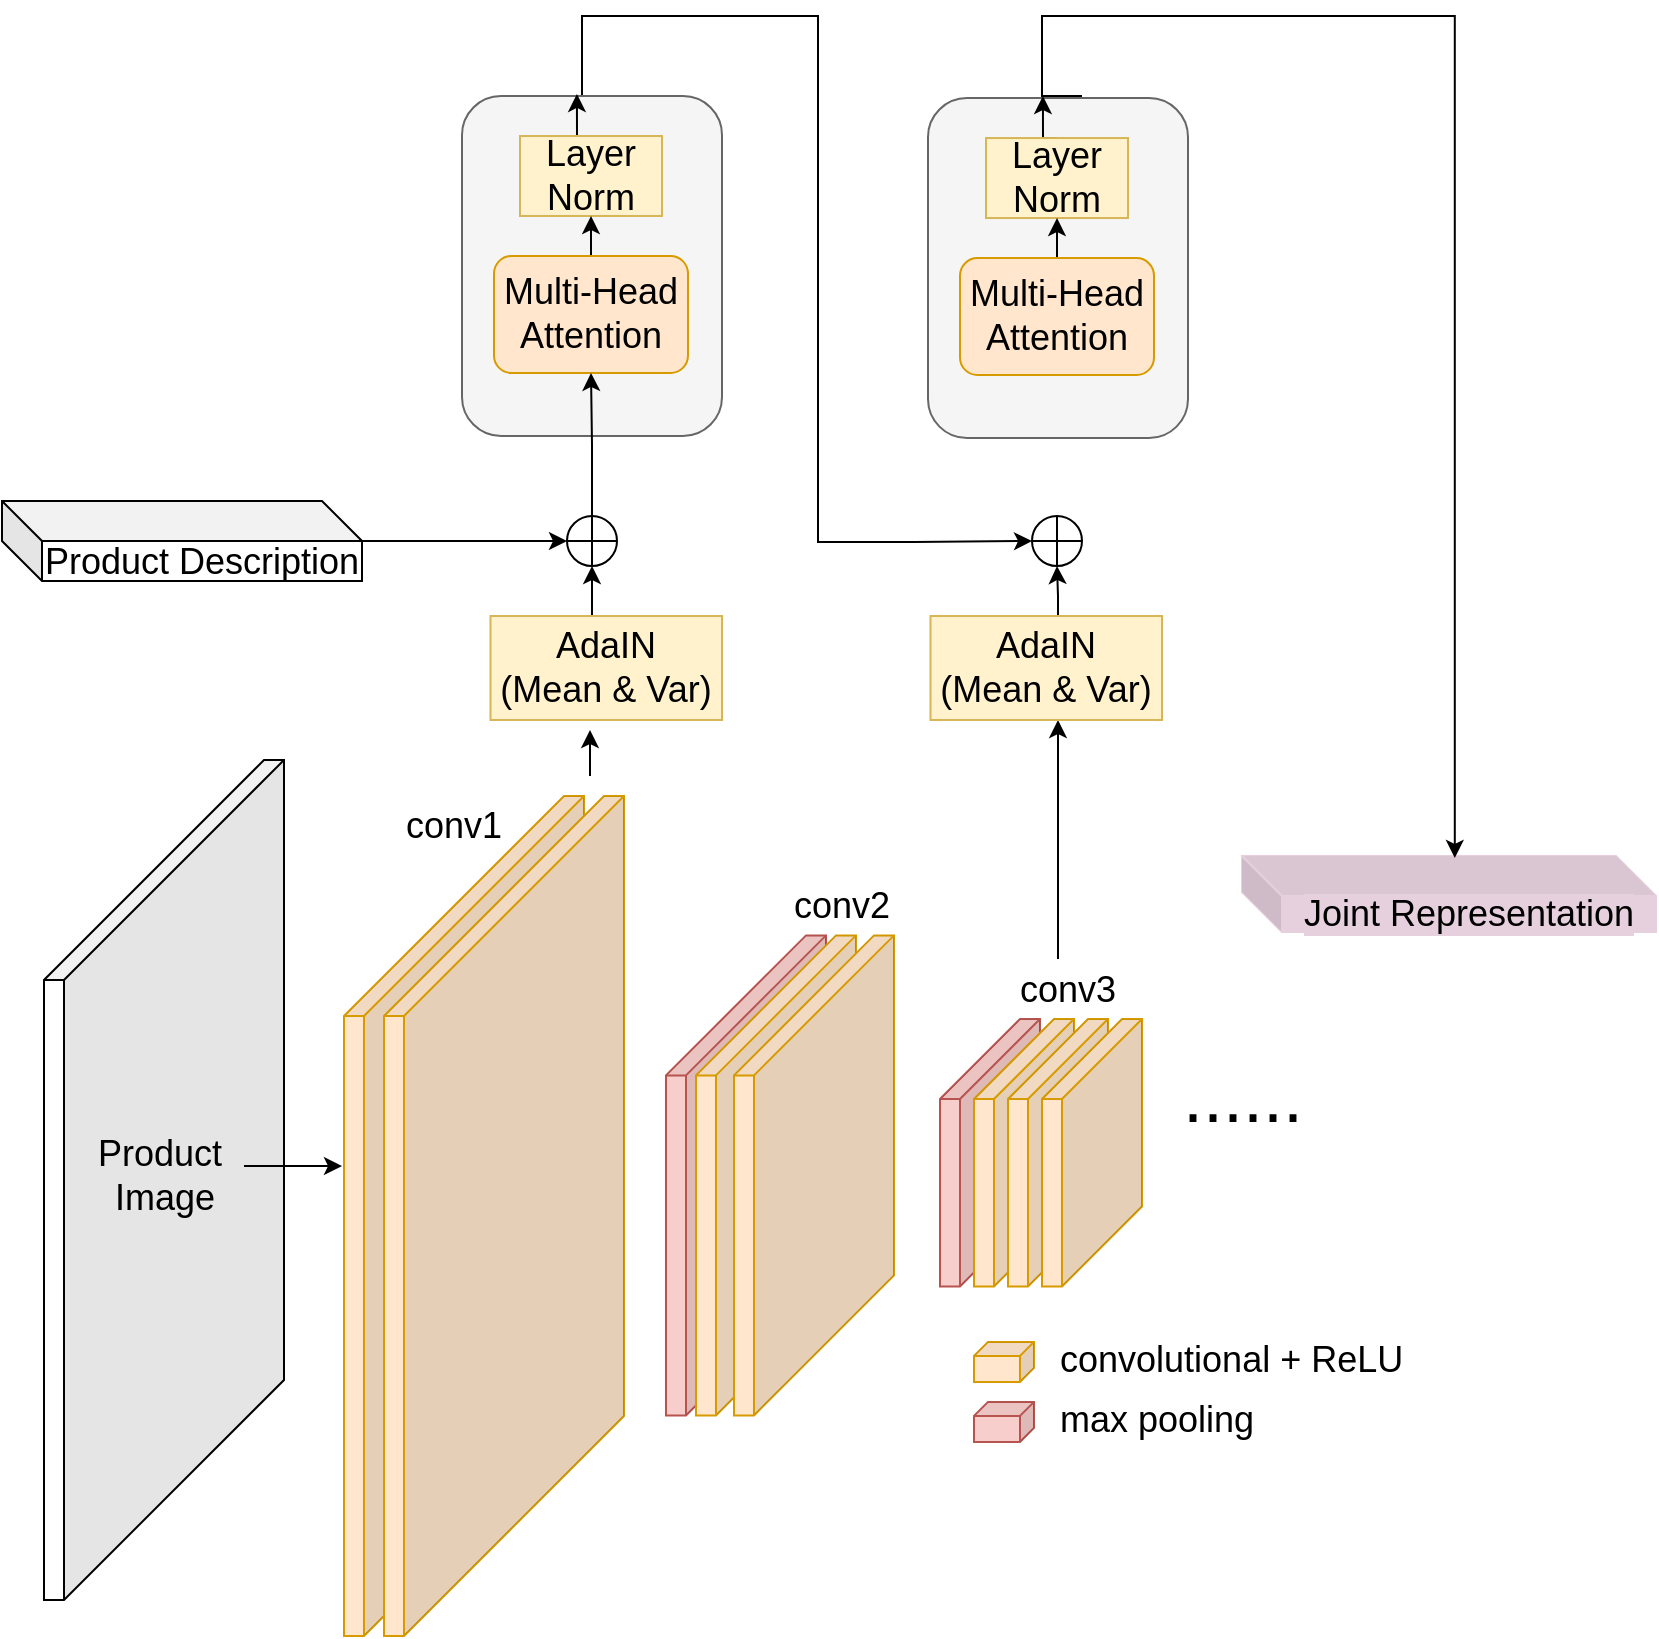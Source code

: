 <mxfile version="15.8.8" type="google" pages="3"><diagram id="QJjx0-fPxzvcmYibJWj1" name="intermediate-fusion"><mxGraphModel dx="852" dy="1084" grid="1" gridSize="10" guides="1" tooltips="1" connect="1" arrows="1" fold="1" page="1" pageScale="1" pageWidth="827" pageHeight="583" math="0" shadow="0"><root><mxCell id="0"/><mxCell id="1" parent="0"/><mxCell id="z71K1ggeRZUM6svrUyk9-30" style="edgeStyle=orthogonalEdgeStyle;rounded=0;orthogonalLoop=1;jettySize=auto;html=1;entryX=0;entryY=0.5;entryDx=0;entryDy=0;fontSize=50;fontStyle=0" edge="1" parent="1" source="rmZJtON85q9gBBAyCO6h-1" target="3HSIathiEq8N4IwhYyPQ-30"><mxGeometry relative="1" as="geometry"><mxPoint x="556" y="72.5" as="targetPoint"/><Array as="points"><mxPoint x="390" y="-240"/><mxPoint x="508" y="-240"/><mxPoint x="508" y="23"/><mxPoint x="556" y="23"/></Array></mxGeometry></mxCell><mxCell id="rmZJtON85q9gBBAyCO6h-1" value="" style="rounded=1;whiteSpace=wrap;html=1;fillColor=#f5f5f5;strokeColor=#666666;fontColor=#333333;fontStyle=0" vertex="1" parent="1"><mxGeometry x="330" y="-200" width="130" height="170" as="geometry"/></mxCell><mxCell id="rmZJtON85q9gBBAyCO6h-3" style="edgeStyle=orthogonalEdgeStyle;rounded=0;orthogonalLoop=1;jettySize=auto;html=1;exitX=0.5;exitY=0;exitDx=0;exitDy=0;entryX=0.5;entryY=1;entryDx=0;entryDy=0;startArrow=none;startFill=0;endArrow=classic;endFill=1;fontStyle=0" edge="1" parent="1" target="rmZJtON85q9gBBAyCO6h-2"><mxGeometry relative="1" as="geometry"><mxPoint x="395.5" y="-250.5" as="sourcePoint"/></mxGeometry></mxCell><mxCell id="fasQ1upP9G1xl2ZiRTO7-5" style="edgeStyle=orthogonalEdgeStyle;rounded=0;orthogonalLoop=1;jettySize=auto;html=1;exitX=0.5;exitY=0;exitDx=0;exitDy=0;entryX=0.442;entryY=-0.006;entryDx=0;entryDy=0;entryPerimeter=0;fontSize=17;" edge="1" parent="1" source="rmZJtON85q9gBBAyCO6h-7" target="rmZJtON85q9gBBAyCO6h-1"><mxGeometry relative="1" as="geometry"/></mxCell><mxCell id="rmZJtON85q9gBBAyCO6h-7" value="&lt;font style=&quot;font-size: 18px&quot;&gt;Layer Norm&lt;/font&gt;" style="rounded=0;whiteSpace=wrap;html=1;fillColor=#fff2cc;strokeColor=#d6b656;flipV=1;fontStyle=0" vertex="1" parent="1"><mxGeometry x="359" y="-180" width="71" height="40" as="geometry"/></mxCell><mxCell id="rmZJtON85q9gBBAyCO6h-8" style="edgeStyle=orthogonalEdgeStyle;rounded=0;orthogonalLoop=1;jettySize=auto;html=1;exitX=0.5;exitY=0;exitDx=0;exitDy=0;entryX=0.5;entryY=1;entryDx=0;entryDy=0;startArrow=none;startFill=0;endArrow=classic;endFill=1;fontStyle=0" edge="1" parent="1" source="rmZJtON85q9gBBAyCO6h-9" target="rmZJtON85q9gBBAyCO6h-7"><mxGeometry relative="1" as="geometry"/></mxCell><mxCell id="rmZJtON85q9gBBAyCO6h-9" value="&lt;font style=&quot;font-size: 18px&quot;&gt;Multi-Head&lt;br&gt;Attention&lt;/font&gt;" style="rounded=1;whiteSpace=wrap;html=1;fillColor=#ffe6cc;strokeColor=#d79b00;flipV=1;fontStyle=0" vertex="1" parent="1"><mxGeometry x="346" y="-120" width="97" height="58.5" as="geometry"/></mxCell><mxCell id="4f-DMQIj-ya-iA7LCkDa-1" value="" style="shape=cube;whiteSpace=wrap;html=1;boundedLbl=1;backgroundOutline=1;darkOpacity=0.05;darkOpacity2=0.1;size=110;direction=east;flipH=1;fillColor=#ffe6cc;strokeColor=#d79b00;fontStyle=0" parent="1" vertex="1"><mxGeometry x="271" y="150" width="120" height="420" as="geometry"/></mxCell><mxCell id="4f-DMQIj-ya-iA7LCkDa-2" value="" style="shape=cube;whiteSpace=wrap;html=1;boundedLbl=1;backgroundOutline=1;darkOpacity=0.05;darkOpacity2=0.1;size=110;direction=east;flipH=1;fillColor=#ffe6cc;strokeColor=#d79b00;fontStyle=0" parent="1" vertex="1"><mxGeometry x="291" y="150" width="120" height="420" as="geometry"/></mxCell><mxCell id="4f-DMQIj-ya-iA7LCkDa-3" value="" style="shape=cube;whiteSpace=wrap;html=1;boundedLbl=1;backgroundOutline=1;darkOpacity=0.05;darkOpacity2=0.1;size=70;direction=east;flipH=1;fillColor=#f8cecc;strokeColor=#b85450;fontStyle=0" parent="1" vertex="1"><mxGeometry x="432" y="219.69" width="80" height="240" as="geometry"/></mxCell><mxCell id="4f-DMQIj-ya-iA7LCkDa-4" value="" style="shape=cube;whiteSpace=wrap;html=1;boundedLbl=1;backgroundOutline=1;darkOpacity=0.05;darkOpacity2=0.1;size=70;direction=east;flipH=1;fillColor=#ffe6cc;strokeColor=#d79b00;fontStyle=0" parent="1" vertex="1"><mxGeometry x="447" y="219.69" width="80" height="240" as="geometry"/></mxCell><mxCell id="4f-DMQIj-ya-iA7LCkDa-5" value="" style="shape=cube;whiteSpace=wrap;html=1;boundedLbl=1;backgroundOutline=1;darkOpacity=0.05;darkOpacity2=0.1;size=70;direction=east;flipH=1;fillColor=#ffe6cc;strokeColor=#d79b00;fontStyle=0" parent="1" vertex="1"><mxGeometry x="466" y="219.69" width="80" height="240" as="geometry"/></mxCell><mxCell id="4f-DMQIj-ya-iA7LCkDa-6" value="" style="shape=cube;whiteSpace=wrap;html=1;boundedLbl=1;backgroundOutline=1;darkOpacity=0.05;darkOpacity2=0.1;size=40;direction=east;flipH=1;fillColor=#f8cecc;strokeColor=#b85450;fontStyle=0" parent="1" vertex="1"><mxGeometry x="569" y="261.5" width="50" height="133.75" as="geometry"/></mxCell><mxCell id="4f-DMQIj-ya-iA7LCkDa-7" value="" style="shape=cube;whiteSpace=wrap;html=1;boundedLbl=1;backgroundOutline=1;darkOpacity=0.05;darkOpacity2=0.1;size=40;direction=east;flipH=1;fillColor=#ffe6cc;strokeColor=#d79b00;fontStyle=0" parent="1" vertex="1"><mxGeometry x="586" y="261.5" width="50" height="133.75" as="geometry"/></mxCell><mxCell id="4f-DMQIj-ya-iA7LCkDa-8" value="" style="shape=cube;whiteSpace=wrap;html=1;boundedLbl=1;backgroundOutline=1;darkOpacity=0.05;darkOpacity2=0.1;size=40;direction=east;flipH=1;fillColor=#ffe6cc;strokeColor=#d79b00;fontStyle=0" parent="1" vertex="1"><mxGeometry x="603" y="261.5" width="50" height="133.75" as="geometry"/></mxCell><mxCell id="4f-DMQIj-ya-iA7LCkDa-9" value="" style="shape=cube;whiteSpace=wrap;html=1;boundedLbl=1;backgroundOutline=1;darkOpacity=0.05;darkOpacity2=0.1;size=40;direction=east;flipH=1;fillColor=#ffe6cc;strokeColor=#d79b00;fontStyle=0" parent="1" vertex="1"><mxGeometry x="620" y="261.5" width="50" height="133.75" as="geometry"/></mxCell><mxCell id="4f-DMQIj-ya-iA7LCkDa-23" value="" style="shape=cube;whiteSpace=wrap;html=1;boundedLbl=1;backgroundOutline=1;darkOpacity=0.05;darkOpacity2=0.1;size=7;direction=east;flipH=1;fillColor=#ffe6cc;strokeColor=#d79b00;fontStyle=0" parent="1" vertex="1"><mxGeometry x="586" y="422.94" width="30" height="20" as="geometry"/></mxCell><mxCell id="4f-DMQIj-ya-iA7LCkDa-24" value="" style="shape=cube;whiteSpace=wrap;html=1;boundedLbl=1;backgroundOutline=1;darkOpacity=0.05;darkOpacity2=0.1;size=7;direction=east;flipH=1;fillColor=#f8cecc;strokeColor=#b85450;fontStyle=0" parent="1" vertex="1"><mxGeometry x="586" y="452.94" width="30" height="20" as="geometry"/></mxCell><mxCell id="4f-DMQIj-ya-iA7LCkDa-29" value="&lt;span&gt;&lt;font style=&quot;font-size: 18px&quot;&gt;conv1&lt;/font&gt;&lt;/span&gt;" style="text;html=1;strokeColor=none;fillColor=none;align=center;verticalAlign=middle;whiteSpace=wrap;rounded=0;fontStyle=0" parent="1" vertex="1"><mxGeometry x="306" y="150" width="40" height="30" as="geometry"/></mxCell><mxCell id="4f-DMQIj-ya-iA7LCkDa-31" value="&lt;span&gt;&lt;font style=&quot;font-size: 18px&quot;&gt;conv2&lt;/font&gt;&lt;/span&gt;" style="text;html=1;strokeColor=none;fillColor=none;align=center;verticalAlign=middle;whiteSpace=wrap;rounded=0;fontStyle=0" parent="1" vertex="1"><mxGeometry x="500" y="189.69" width="40" height="30" as="geometry"/></mxCell><mxCell id="fasQ1upP9G1xl2ZiRTO7-15" value="" style="edgeStyle=orthogonalEdgeStyle;rounded=0;orthogonalLoop=1;jettySize=auto;html=1;fontSize=18;" edge="1" parent="1" source="4f-DMQIj-ya-iA7LCkDa-32" target="fasQ1upP9G1xl2ZiRTO7-14"><mxGeometry relative="1" as="geometry"><Array as="points"><mxPoint x="628" y="200"/><mxPoint x="628" y="200"/></Array></mxGeometry></mxCell><mxCell id="4f-DMQIj-ya-iA7LCkDa-32" value="&lt;span&gt;&lt;font style=&quot;font-size: 18px&quot;&gt;conv3&lt;/font&gt;&lt;/span&gt;" style="text;html=1;strokeColor=none;fillColor=none;align=center;verticalAlign=middle;whiteSpace=wrap;rounded=0;fontStyle=0" parent="1" vertex="1"><mxGeometry x="613" y="231.5" width="40" height="30" as="geometry"/></mxCell><mxCell id="4f-DMQIj-ya-iA7LCkDa-50" value="&lt;font style=&quot;font-size: 18px&quot;&gt;convolutional + ReLU&lt;/font&gt;" style="text;html=1;strokeColor=none;fillColor=none;align=left;verticalAlign=middle;whiteSpace=wrap;rounded=0;fontStyle=0" parent="1" vertex="1"><mxGeometry x="627" y="420" width="183" height="23.88" as="geometry"/></mxCell><mxCell id="4f-DMQIj-ya-iA7LCkDa-51" value="&lt;font style=&quot;font-size: 18px&quot;&gt;max pooling&lt;/font&gt;" style="text;html=1;strokeColor=none;fillColor=none;align=left;verticalAlign=middle;whiteSpace=wrap;rounded=0;fontStyle=0" parent="1" vertex="1"><mxGeometry x="627" y="450" width="138" height="23.88" as="geometry"/></mxCell><mxCell id="z71K1ggeRZUM6svrUyk9-11" value="" style="edgeStyle=orthogonalEdgeStyle;rounded=0;orthogonalLoop=1;jettySize=auto;html=1;fontStyle=0" edge="1" parent="1" source="rmZJtON85q9gBBAyCO6h-11" target="rmZJtON85q9gBBAyCO6h-9"><mxGeometry relative="1" as="geometry"/></mxCell><mxCell id="rmZJtON85q9gBBAyCO6h-11" value="" style="shape=orEllipse;perimeter=ellipsePerimeter;whiteSpace=wrap;html=1;backgroundOutline=1;fontStyle=0" vertex="1" parent="1"><mxGeometry x="382.5" y="10" width="25" height="25" as="geometry"/></mxCell><mxCell id="z71K1ggeRZUM6svrUyk9-1" value="" style="shape=cube;whiteSpace=wrap;html=1;boundedLbl=1;backgroundOutline=1;darkOpacity=0.05;darkOpacity2=0.1;size=110;direction=east;flipH=1;fontStyle=0" vertex="1" parent="1"><mxGeometry x="121" y="132" width="120" height="420" as="geometry"/></mxCell><mxCell id="z71K1ggeRZUM6svrUyk9-4" value="" style="edgeStyle=orthogonalEdgeStyle;rounded=0;orthogonalLoop=1;jettySize=auto;html=1;fontStyle=0" edge="1" parent="1" source="z71K1ggeRZUM6svrUyk9-2"><mxGeometry relative="1" as="geometry"><mxPoint x="270" y="335" as="targetPoint"/><Array as="points"><mxPoint x="260" y="335"/><mxPoint x="260" y="335"/></Array></mxGeometry></mxCell><mxCell id="z71K1ggeRZUM6svrUyk9-2" value="&lt;span&gt;&lt;font style=&quot;font-size: 18px&quot;&gt;Product&amp;nbsp;&lt;br&gt;Image&lt;/font&gt;&lt;/span&gt;" style="text;html=1;align=center;verticalAlign=middle;resizable=0;points=[];autosize=1;strokeColor=none;fillColor=none;fontStyle=0" vertex="1" parent="1"><mxGeometry x="141" y="319.69" width="80" height="40" as="geometry"/></mxCell><mxCell id="z71K1ggeRZUM6svrUyk9-9" style="edgeStyle=orthogonalEdgeStyle;rounded=0;orthogonalLoop=1;jettySize=auto;html=1;entryX=0;entryY=0.5;entryDx=0;entryDy=0;fontStyle=0" edge="1" parent="1" source="z71K1ggeRZUM6svrUyk9-6" target="rmZJtON85q9gBBAyCO6h-11"><mxGeometry relative="1" as="geometry"/></mxCell><mxCell id="z71K1ggeRZUM6svrUyk9-6" value="&lt;span&gt;&lt;font style=&quot;font-size: 18px&quot;&gt;Product Description&lt;/font&gt;&lt;/span&gt;" style="shape=cube;whiteSpace=wrap;html=1;boundedLbl=1;backgroundOutline=1;darkOpacity=0.05;darkOpacity2=0.1;fontStyle=0" vertex="1" parent="1"><mxGeometry x="100" y="2.5" width="180" height="40" as="geometry"/></mxCell><mxCell id="fasQ1upP9G1xl2ZiRTO7-22" value="" style="edgeStyle=orthogonalEdgeStyle;rounded=0;orthogonalLoop=1;jettySize=auto;html=1;fontSize=18;" edge="1" parent="1" source="z71K1ggeRZUM6svrUyk9-15" target="rmZJtON85q9gBBAyCO6h-11"><mxGeometry relative="1" as="geometry"><Array as="points"><mxPoint x="395" y="50"/><mxPoint x="395" y="50"/></Array></mxGeometry></mxCell><mxCell id="z71K1ggeRZUM6svrUyk9-15" value="&lt;font style=&quot;font-size: 18px&quot;&gt;AdaIN&lt;br&gt;(Mean &amp;amp; Var)&lt;/font&gt;" style="rounded=0;whiteSpace=wrap;html=1;fillColor=#fff2cc;strokeColor=#d6b656;flipV=1;fontStyle=0" vertex="1" parent="1"><mxGeometry x="344.25" y="60" width="115.75" height="52" as="geometry"/></mxCell><mxCell id="z71K1ggeRZUM6svrUyk9-32" value="" style="edgeStyle=orthogonalEdgeStyle;rounded=0;orthogonalLoop=1;jettySize=auto;html=1;fontSize=50;fontStyle=0" edge="1" parent="1"><mxGeometry relative="1" as="geometry"><mxPoint x="394" y="140" as="sourcePoint"/><mxPoint x="394" y="117" as="targetPoint"/></mxGeometry></mxCell><mxCell id="3HSIathiEq8N4IwhYyPQ-3" value="&lt;font style=&quot;font-size: 18px&quot;&gt;Joint Representation&lt;/font&gt;" style="shape=cube;whiteSpace=wrap;html=1;boundedLbl=1;backgroundOutline=1;darkOpacity=0.05;darkOpacity2=0.1;labelBackgroundColor=#E6D0DE;fontSize=10;strokeColor=#E6D0DE;fillColor=#E6D0DE;fontStyle=0" vertex="1" parent="1"><mxGeometry x="720" y="180" width="207" height="38" as="geometry"/></mxCell><mxCell id="3HSIathiEq8N4IwhYyPQ-33" style="edgeStyle=orthogonalEdgeStyle;rounded=0;orthogonalLoop=1;jettySize=auto;html=1;entryX=0.514;entryY=0.026;entryDx=0;entryDy=0;entryPerimeter=0;fontSize=11;fontStyle=0" edge="1" parent="1" target="3HSIathiEq8N4IwhYyPQ-3"><mxGeometry relative="1" as="geometry"><mxPoint x="640" y="-200" as="sourcePoint"/><Array as="points"><mxPoint x="620" y="-200"/><mxPoint x="620" y="-240"/><mxPoint x="826" y="-240"/></Array></mxGeometry></mxCell><mxCell id="3HSIathiEq8N4IwhYyPQ-30" value="" style="shape=orEllipse;perimeter=ellipsePerimeter;whiteSpace=wrap;html=1;backgroundOutline=1;fontStyle=0" vertex="1" parent="1"><mxGeometry x="615.0" y="10" width="25" height="25" as="geometry"/></mxCell><mxCell id="fasQ1upP9G1xl2ZiRTO7-13" value="&lt;font style=&quot;font-size: 36px&quot;&gt;......&lt;/font&gt;" style="text;html=1;align=center;verticalAlign=middle;resizable=0;points=[];autosize=1;strokeColor=none;fillColor=none;fontSize=17;" vertex="1" parent="1"><mxGeometry x="680" y="285" width="80" height="30" as="geometry"/></mxCell><mxCell id="fasQ1upP9G1xl2ZiRTO7-24" style="edgeStyle=orthogonalEdgeStyle;rounded=0;orthogonalLoop=1;jettySize=auto;html=1;entryX=0.5;entryY=1;entryDx=0;entryDy=0;fontSize=18;" edge="1" parent="1" source="fasQ1upP9G1xl2ZiRTO7-14" target="3HSIathiEq8N4IwhYyPQ-30"><mxGeometry relative="1" as="geometry"><Array as="points"><mxPoint x="628" y="50"/><mxPoint x="628" y="50"/></Array></mxGeometry></mxCell><mxCell id="fasQ1upP9G1xl2ZiRTO7-14" value="&lt;font style=&quot;font-size: 18px&quot;&gt;AdaIN&lt;br&gt;(Mean &amp;amp; Var)&lt;/font&gt;" style="rounded=0;whiteSpace=wrap;html=1;fillColor=#fff2cc;strokeColor=#d6b656;flipV=1;fontStyle=0" vertex="1" parent="1"><mxGeometry x="564.25" y="60" width="115.75" height="52" as="geometry"/></mxCell><mxCell id="fasQ1upP9G1xl2ZiRTO7-16" value="" style="rounded=1;whiteSpace=wrap;html=1;fillColor=#f5f5f5;strokeColor=#666666;fontColor=#333333;fontStyle=0" vertex="1" parent="1"><mxGeometry x="563" y="-198.98" width="130" height="170" as="geometry"/></mxCell><mxCell id="fasQ1upP9G1xl2ZiRTO7-17" style="edgeStyle=orthogonalEdgeStyle;rounded=0;orthogonalLoop=1;jettySize=auto;html=1;exitX=0.5;exitY=0;exitDx=0;exitDy=0;entryX=0.442;entryY=-0.006;entryDx=0;entryDy=0;entryPerimeter=0;fontSize=17;" edge="1" parent="1" source="fasQ1upP9G1xl2ZiRTO7-18" target="fasQ1upP9G1xl2ZiRTO7-16"><mxGeometry relative="1" as="geometry"/></mxCell><mxCell id="fasQ1upP9G1xl2ZiRTO7-18" value="&lt;font style=&quot;font-size: 18px&quot;&gt;Layer Norm&lt;/font&gt;" style="rounded=0;whiteSpace=wrap;html=1;fillColor=#fff2cc;strokeColor=#d6b656;flipV=1;fontStyle=0" vertex="1" parent="1"><mxGeometry x="592" y="-178.98" width="71" height="40" as="geometry"/></mxCell><mxCell id="fasQ1upP9G1xl2ZiRTO7-19" style="edgeStyle=orthogonalEdgeStyle;rounded=0;orthogonalLoop=1;jettySize=auto;html=1;exitX=0.5;exitY=0;exitDx=0;exitDy=0;entryX=0.5;entryY=1;entryDx=0;entryDy=0;startArrow=none;startFill=0;endArrow=classic;endFill=1;fontStyle=0" edge="1" parent="1" source="fasQ1upP9G1xl2ZiRTO7-20" target="fasQ1upP9G1xl2ZiRTO7-18"><mxGeometry relative="1" as="geometry"/></mxCell><mxCell id="fasQ1upP9G1xl2ZiRTO7-20" value="&lt;font style=&quot;font-size: 18px&quot;&gt;Multi-Head&lt;br&gt;Attention&lt;/font&gt;" style="rounded=1;whiteSpace=wrap;html=1;fillColor=#ffe6cc;strokeColor=#d79b00;flipV=1;fontStyle=0" vertex="1" parent="1"><mxGeometry x="579" y="-118.98" width="97" height="58.5" as="geometry"/></mxCell></root></mxGraphModel></diagram><diagram id="TfBk8dDptomZ5FDNj47W" name="overview-intermedidate"><mxGraphModel dx="852" dy="501" grid="1" gridSize="10" guides="1" tooltips="1" connect="1" arrows="1" fold="1" page="1" pageScale="1" pageWidth="850" pageHeight="1100" math="0" shadow="0"><root><mxCell id="SV8ANzG-XEyTpY0_oK3o-0"/><mxCell id="SV8ANzG-XEyTpY0_oK3o-1" parent="SV8ANzG-XEyTpY0_oK3o-0"/><mxCell id="lkAQSqZ1c9EbIFRblo3z-25" value="" style="edgeStyle=orthogonalEdgeStyle;rounded=0;orthogonalLoop=1;jettySize=auto;html=1;fontSize=17;" edge="1" parent="SV8ANzG-XEyTpY0_oK3o-1" source="lkAQSqZ1c9EbIFRblo3z-1" target="lkAQSqZ1c9EbIFRblo3z-3"><mxGeometry relative="1" as="geometry"/></mxCell><mxCell id="lkAQSqZ1c9EbIFRblo3z-1" value="&lt;span&gt;&lt;font style=&quot;font-size: 17px&quot;&gt;Intermediate Fusion Block&lt;/font&gt;&lt;/span&gt;" style="shape=cube;whiteSpace=wrap;html=1;boundedLbl=1;backgroundOutline=1;darkOpacity=0.05;darkOpacity2=0.1;fillColor=#ffe6cc;strokeColor=#d79b00;fontStyle=0" vertex="1" parent="SV8ANzG-XEyTpY0_oK3o-1"><mxGeometry x="200" y="170" width="140" height="80" as="geometry"/></mxCell><mxCell id="oA4B462Vdz97Dr3FIwEK-12" style="edgeStyle=orthogonalEdgeStyle;rounded=0;orthogonalLoop=1;jettySize=auto;html=1;entryX=0.653;entryY=0.007;entryDx=0;entryDy=0;entryPerimeter=0;fontSize=18;" edge="1" parent="SV8ANzG-XEyTpY0_oK3o-1" source="lkAQSqZ1c9EbIFRblo3z-3" target="oA4B462Vdz97Dr3FIwEK-4"><mxGeometry relative="1" as="geometry"/></mxCell><mxCell id="lkAQSqZ1c9EbIFRblo3z-3" value="&lt;font style=&quot;font-size: 17px&quot;&gt;Joint Rrepresentation 1&lt;/font&gt;" style="shape=cube;whiteSpace=wrap;html=1;boundedLbl=1;backgroundOutline=1;darkOpacity=0.05;darkOpacity2=0.1;labelBackgroundColor=#E6D0DE;fontSize=10;strokeColor=#E6D0DE;fillColor=#E6D0DE;fontStyle=0" vertex="1" parent="SV8ANzG-XEyTpY0_oK3o-1"><mxGeometry x="150" y="310" width="240" height="38" as="geometry"/></mxCell><mxCell id="lkAQSqZ1c9EbIFRblo3z-4" value="" style="shape=cube;whiteSpace=wrap;html=1;boundedLbl=1;backgroundOutline=1;darkOpacity=0.05;darkOpacity2=0.1;size=110;direction=east;flipH=1;fontStyle=0" vertex="1" parent="SV8ANzG-XEyTpY0_oK3o-1"><mxGeometry x="30" y="50" width="210" height="70" as="geometry"/></mxCell><mxCell id="lkAQSqZ1c9EbIFRblo3z-5" style="edgeStyle=orthogonalEdgeStyle;rounded=0;orthogonalLoop=1;jettySize=auto;html=1;fontSize=11;fontStyle=0" edge="1" parent="SV8ANzG-XEyTpY0_oK3o-1" source="lkAQSqZ1c9EbIFRblo3z-6" target="lkAQSqZ1c9EbIFRblo3z-1"><mxGeometry relative="1" as="geometry"><mxPoint x="260" y="140" as="targetPoint"/><Array as="points"><mxPoint x="145" y="110"/><mxPoint x="260" y="110"/></Array></mxGeometry></mxCell><mxCell id="lkAQSqZ1c9EbIFRblo3z-6" value="&lt;span&gt;&lt;font style=&quot;font-size: 17px&quot;&gt;Product Image 1&lt;/font&gt;&lt;/span&gt;" style="text;html=1;align=center;verticalAlign=middle;resizable=0;points=[];autosize=1;strokeColor=none;fillColor=none;fontSize=11;fontStyle=0" vertex="1" parent="SV8ANzG-XEyTpY0_oK3o-1"><mxGeometry x="65" y="75" width="140" height="20" as="geometry"/></mxCell><mxCell id="lkAQSqZ1c9EbIFRblo3z-23" style="edgeStyle=orthogonalEdgeStyle;rounded=0;orthogonalLoop=1;jettySize=auto;html=1;exitX=0;exitY=0;exitDx=105;exitDy=40;exitPerimeter=0;fontSize=17;" edge="1" parent="SV8ANzG-XEyTpY0_oK3o-1" source="lkAQSqZ1c9EbIFRblo3z-8"><mxGeometry relative="1" as="geometry"><mxPoint x="260" y="120" as="targetPoint"/><Array as="points"><mxPoint x="355" y="110"/><mxPoint x="260" y="110"/></Array></mxGeometry></mxCell><mxCell id="lkAQSqZ1c9EbIFRblo3z-8" value="&lt;span&gt;&lt;font style=&quot;font-size: 17px&quot;&gt;Product Description 1&lt;/font&gt;&lt;/span&gt;" style="shape=cube;whiteSpace=wrap;html=1;boundedLbl=1;backgroundOutline=1;darkOpacity=0.05;darkOpacity2=0.1;fontStyle=0" vertex="1" parent="SV8ANzG-XEyTpY0_oK3o-1"><mxGeometry x="250" y="55" width="190" height="40" as="geometry"/></mxCell><mxCell id="lkAQSqZ1c9EbIFRblo3z-34" value="" style="edgeStyle=orthogonalEdgeStyle;rounded=0;orthogonalLoop=1;jettySize=auto;html=1;fontSize=17;" edge="1" parent="SV8ANzG-XEyTpY0_oK3o-1" source="lkAQSqZ1c9EbIFRblo3z-35" target="lkAQSqZ1c9EbIFRblo3z-36"><mxGeometry relative="1" as="geometry"/></mxCell><mxCell id="lkAQSqZ1c9EbIFRblo3z-35" value="&lt;span&gt;&lt;font style=&quot;font-size: 17px&quot;&gt;Intermediate Fusion Block&lt;/font&gt;&lt;/span&gt;" style="shape=cube;whiteSpace=wrap;html=1;boundedLbl=1;backgroundOutline=1;darkOpacity=0.05;darkOpacity2=0.1;fillColor=#ffe6cc;strokeColor=#d79b00;fontStyle=0" vertex="1" parent="SV8ANzG-XEyTpY0_oK3o-1"><mxGeometry x="720" y="170" width="140" height="80" as="geometry"/></mxCell><mxCell id="oA4B462Vdz97Dr3FIwEK-11" style="edgeStyle=orthogonalEdgeStyle;rounded=0;orthogonalLoop=1;jettySize=auto;html=1;entryX=0.393;entryY=0.007;entryDx=0;entryDy=0;entryPerimeter=0;fontSize=18;" edge="1" parent="SV8ANzG-XEyTpY0_oK3o-1" source="lkAQSqZ1c9EbIFRblo3z-36" target="oA4B462Vdz97Dr3FIwEK-4"><mxGeometry relative="1" as="geometry"/></mxCell><mxCell id="lkAQSqZ1c9EbIFRblo3z-36" value="&lt;font style=&quot;font-size: 17px&quot;&gt;Joint Rrepresentation 1&lt;/font&gt;" style="shape=cube;whiteSpace=wrap;html=1;boundedLbl=1;backgroundOutline=1;darkOpacity=0.05;darkOpacity2=0.1;labelBackgroundColor=#E6D0DE;fontSize=10;strokeColor=#E6D0DE;fillColor=#E6D0DE;fontStyle=0" vertex="1" parent="SV8ANzG-XEyTpY0_oK3o-1"><mxGeometry x="670" y="310" width="240" height="38" as="geometry"/></mxCell><mxCell id="lkAQSqZ1c9EbIFRblo3z-37" value="" style="shape=cube;whiteSpace=wrap;html=1;boundedLbl=1;backgroundOutline=1;darkOpacity=0.05;darkOpacity2=0.1;size=110;direction=east;flipH=1;fontStyle=0" vertex="1" parent="SV8ANzG-XEyTpY0_oK3o-1"><mxGeometry x="550" y="50" width="210" height="70" as="geometry"/></mxCell><mxCell id="lkAQSqZ1c9EbIFRblo3z-38" style="edgeStyle=orthogonalEdgeStyle;rounded=0;orthogonalLoop=1;jettySize=auto;html=1;fontSize=11;fontStyle=0" edge="1" parent="SV8ANzG-XEyTpY0_oK3o-1" source="lkAQSqZ1c9EbIFRblo3z-39" target="lkAQSqZ1c9EbIFRblo3z-35"><mxGeometry relative="1" as="geometry"><mxPoint x="780" y="140" as="targetPoint"/><Array as="points"><mxPoint x="665" y="110"/><mxPoint x="780" y="110"/></Array></mxGeometry></mxCell><mxCell id="lkAQSqZ1c9EbIFRblo3z-39" value="&lt;span&gt;&lt;font style=&quot;font-size: 17px&quot;&gt;Product Image 1&lt;/font&gt;&lt;/span&gt;" style="text;html=1;align=center;verticalAlign=middle;resizable=0;points=[];autosize=1;strokeColor=none;fillColor=none;fontSize=11;fontStyle=0" vertex="1" parent="SV8ANzG-XEyTpY0_oK3o-1"><mxGeometry x="585" y="75" width="140" height="20" as="geometry"/></mxCell><mxCell id="lkAQSqZ1c9EbIFRblo3z-40" style="edgeStyle=orthogonalEdgeStyle;rounded=0;orthogonalLoop=1;jettySize=auto;html=1;exitX=0;exitY=0;exitDx=105;exitDy=40;exitPerimeter=0;fontSize=17;" edge="1" parent="SV8ANzG-XEyTpY0_oK3o-1" source="lkAQSqZ1c9EbIFRblo3z-41"><mxGeometry relative="1" as="geometry"><mxPoint x="780" y="120" as="targetPoint"/><Array as="points"><mxPoint x="875" y="110"/><mxPoint x="780" y="110"/></Array></mxGeometry></mxCell><mxCell id="lkAQSqZ1c9EbIFRblo3z-41" value="&lt;span&gt;&lt;font style=&quot;font-size: 17px&quot;&gt;Product Description 1&lt;/font&gt;&lt;/span&gt;" style="shape=cube;whiteSpace=wrap;html=1;boundedLbl=1;backgroundOutline=1;darkOpacity=0.05;darkOpacity2=0.1;fontStyle=0" vertex="1" parent="SV8ANzG-XEyTpY0_oK3o-1"><mxGeometry x="770" y="55" width="190" height="40" as="geometry"/></mxCell><mxCell id="oA4B462Vdz97Dr3FIwEK-0" value="" style="shape=cube;whiteSpace=wrap;html=1;boundedLbl=1;backgroundOutline=1;darkOpacity=0.05;darkOpacity2=0.1;size=7;direction=east;flipH=1;fillColor=#dae8fc;strokeColor=#6c8ebf;" vertex="1" parent="SV8ANzG-XEyTpY0_oK3o-1"><mxGeometry x="700.5" y="441.88" width="30" height="20" as="geometry"/></mxCell><mxCell id="oA4B462Vdz97Dr3FIwEK-1" value="" style="shape=cube;whiteSpace=wrap;html=1;boundedLbl=1;backgroundOutline=1;darkOpacity=0.05;darkOpacity2=0.1;size=7;direction=east;flipH=1;fillColor=#d5e8d4;strokeColor=#82b366;" vertex="1" parent="SV8ANzG-XEyTpY0_oK3o-1"><mxGeometry x="700.5" y="471.88" width="30" height="20" as="geometry"/></mxCell><mxCell id="oA4B462Vdz97Dr3FIwEK-2" value="&lt;font style=&quot;font-size: 17px ; font-weight: normal&quot;&gt;Dense + ReLU&lt;/font&gt;" style="text;html=1;strokeColor=none;fillColor=none;align=left;verticalAlign=middle;whiteSpace=wrap;rounded=0;fontStyle=1" vertex="1" parent="SV8ANzG-XEyTpY0_oK3o-1"><mxGeometry x="741.5" y="440" width="188.5" height="23.88" as="geometry"/></mxCell><mxCell id="oA4B462Vdz97Dr3FIwEK-3" value="&lt;font style=&quot;font-size: 17px ; font-weight: normal&quot;&gt;Sigmoid&lt;/font&gt;" style="text;html=1;strokeColor=none;fillColor=none;align=left;verticalAlign=middle;whiteSpace=wrap;rounded=0;fontStyle=1" vertex="1" parent="SV8ANzG-XEyTpY0_oK3o-1"><mxGeometry x="740.5" y="468" width="138" height="23.88" as="geometry"/></mxCell><mxCell id="oA4B462Vdz97Dr3FIwEK-17" value="" style="edgeStyle=orthogonalEdgeStyle;rounded=0;orthogonalLoop=1;jettySize=auto;html=1;fontSize=18;" edge="1" parent="SV8ANzG-XEyTpY0_oK3o-1" source="oA4B462Vdz97Dr3FIwEK-4" target="oA4B462Vdz97Dr3FIwEK-13"><mxGeometry relative="1" as="geometry"/></mxCell><mxCell id="oA4B462Vdz97Dr3FIwEK-4" value="" style="shape=cube;whiteSpace=wrap;html=1;boundedLbl=1;backgroundOutline=1;darkOpacity=0.05;darkOpacity2=0.1;size=3;direction=east;flipH=1;fillColor=#dae8fc;strokeColor=#6c8ebf;" vertex="1" parent="SV8ANzG-XEyTpY0_oK3o-1"><mxGeometry x="470" y="453.88" width="150" height="16.12" as="geometry"/></mxCell><mxCell id="oA4B462Vdz97Dr3FIwEK-7" value="&lt;font style=&quot;font-size: 17px&quot;&gt;Matching Score&lt;/font&gt;" style="shape=cube;whiteSpace=wrap;html=1;boundedLbl=1;backgroundOutline=1;darkOpacity=0.05;darkOpacity2=0.1;size=3;direction=east;flipH=1;fillColor=#d5e8d4;strokeColor=#82b366;" vertex="1" parent="SV8ANzG-XEyTpY0_oK3o-1"><mxGeometry x="477.5" y="560" width="135" height="30" as="geometry"/></mxCell><mxCell id="oA4B462Vdz97Dr3FIwEK-8" value="&lt;font style=&quot;font-size: 18px&quot;&gt;1 x 1 x 256&lt;/font&gt;" style="text;html=1;strokeColor=none;fillColor=none;align=center;verticalAlign=middle;whiteSpace=wrap;rounded=0;" vertex="1" parent="SV8ANzG-XEyTpY0_oK3o-1"><mxGeometry x="371" y="449.94" width="99" height="24" as="geometry"/></mxCell><mxCell id="oA4B462Vdz97Dr3FIwEK-19" value="" style="edgeStyle=orthogonalEdgeStyle;rounded=0;orthogonalLoop=1;jettySize=auto;html=1;fontSize=18;" edge="1" parent="SV8ANzG-XEyTpY0_oK3o-1" source="oA4B462Vdz97Dr3FIwEK-13" target="oA4B462Vdz97Dr3FIwEK-7"><mxGeometry relative="1" as="geometry"/></mxCell><mxCell id="oA4B462Vdz97Dr3FIwEK-13" value="" style="shape=cube;whiteSpace=wrap;html=1;boundedLbl=1;backgroundOutline=1;darkOpacity=0.05;darkOpacity2=0.1;size=3;direction=east;flipH=1;fillColor=#dae8fc;strokeColor=#6c8ebf;" vertex="1" parent="SV8ANzG-XEyTpY0_oK3o-1"><mxGeometry x="470" y="508" width="150" height="16.12" as="geometry"/></mxCell><mxCell id="oA4B462Vdz97Dr3FIwEK-15" value="&lt;font style=&quot;font-size: 18px&quot;&gt;1 x 1 x 64&lt;/font&gt;" style="text;html=1;strokeColor=none;fillColor=none;align=center;verticalAlign=middle;whiteSpace=wrap;rounded=0;" vertex="1" parent="SV8ANzG-XEyTpY0_oK3o-1"><mxGeometry x="371" y="504.06" width="99" height="24" as="geometry"/></mxCell></root></mxGraphModel></diagram><diagram name="co-learning" id="CnPgZo-BW2a58N-AD4WV"><mxGraphModel dx="852" dy="501" grid="1" gridSize="10" guides="1" tooltips="1" connect="1" arrows="1" fold="1" page="1" pageScale="1" pageWidth="850" pageHeight="1100" math="0" shadow="0"><root><mxCell id="MRlnRfp3D1zm6Hu658rI-0"/><mxCell id="MRlnRfp3D1zm6Hu658rI-1" parent="MRlnRfp3D1zm6Hu658rI-0"/><mxCell id="MRlnRfp3D1zm6Hu658rI-55" value="" style="edgeStyle=orthogonalEdgeStyle;rounded=0;orthogonalLoop=1;jettySize=auto;html=1;fontSize=17;" edge="1" parent="MRlnRfp3D1zm6Hu658rI-1" source="MRlnRfp3D1zm6Hu658rI-3" target="MRlnRfp3D1zm6Hu658rI-5"><mxGeometry relative="1" as="geometry"/></mxCell><mxCell id="MRlnRfp3D1zm6Hu658rI-3" value="&lt;span&gt;&lt;font style=&quot;font-size: 17px&quot;&gt;Image Embedder&amp;nbsp;&lt;br&gt;(e.g., VAE, VGG, CLIP)&lt;br&gt;&lt;/font&gt;&lt;/span&gt;" style="shape=cube;whiteSpace=wrap;html=1;boundedLbl=1;backgroundOutline=1;darkOpacity=0.05;darkOpacity2=0.1;fillColor=#ffe6cc;strokeColor=#d79b00;fontStyle=0" vertex="1" parent="MRlnRfp3D1zm6Hu658rI-1"><mxGeometry x="5" y="150" width="235" height="80" as="geometry"/></mxCell><mxCell id="vADviZ8VtWalFdz2ESqj-12" style="edgeStyle=orthogonalEdgeStyle;rounded=0;orthogonalLoop=1;jettySize=auto;html=1;fontSize=17;fontColor=default;strokeColor=#CDA2BE;entryX=0;entryY=0;entryDx=150;entryDy=13.5;entryPerimeter=0;" edge="1" parent="MRlnRfp3D1zm6Hu658rI-1" source="MRlnRfp3D1zm6Hu658rI-5" target="vADviZ8VtWalFdz2ESqj-8"><mxGeometry relative="1" as="geometry"><mxPoint x="570" y="450" as="targetPoint"/><Array as="points"><mxPoint x="123" y="424"/><mxPoint x="570" y="424"/></Array></mxGeometry></mxCell><mxCell id="MRlnRfp3D1zm6Hu658rI-5" value="&lt;font style=&quot;font-size: 17px&quot;&gt;Image 1 Rrepresentation&lt;/font&gt;" style="shape=cube;whiteSpace=wrap;html=1;boundedLbl=1;backgroundOutline=1;darkOpacity=0.05;darkOpacity2=0.1;labelBackgroundColor=#E6D0DE;fontSize=10;strokeColor=#E6D0DE;fillColor=#E6D0DE;fontStyle=0" vertex="1" parent="MRlnRfp3D1zm6Hu658rI-1"><mxGeometry x="2.5" y="268" width="240" height="38" as="geometry"/></mxCell><mxCell id="MRlnRfp3D1zm6Hu658rI-33" value="" style="edgeStyle=orthogonalEdgeStyle;rounded=0;orthogonalLoop=1;jettySize=auto;html=1;fontSize=17;" edge="1" parent="MRlnRfp3D1zm6Hu658rI-1" source="MRlnRfp3D1zm6Hu658rI-6" target="MRlnRfp3D1zm6Hu658rI-3"><mxGeometry relative="1" as="geometry"><Array as="points"><mxPoint x="123" y="130"/><mxPoint x="123" y="130"/></Array></mxGeometry></mxCell><mxCell id="MRlnRfp3D1zm6Hu658rI-6" value="" style="shape=cube;whiteSpace=wrap;html=1;boundedLbl=1;backgroundOutline=1;darkOpacity=0.05;darkOpacity2=0.1;size=110;direction=east;flipH=1;fontStyle=0" vertex="1" parent="MRlnRfp3D1zm6Hu658rI-1"><mxGeometry x="30" y="50" width="210" height="70" as="geometry"/></mxCell><mxCell id="MRlnRfp3D1zm6Hu658rI-8" value="&lt;span&gt;&lt;font style=&quot;font-size: 17px&quot;&gt;Product Image 1&lt;/font&gt;&lt;/span&gt;" style="text;html=1;align=center;verticalAlign=middle;resizable=0;points=[];autosize=1;strokeColor=none;fillColor=none;fontSize=11;fontStyle=0" vertex="1" parent="MRlnRfp3D1zm6Hu658rI-1"><mxGeometry x="65" y="75" width="140" height="20" as="geometry"/></mxCell><mxCell id="MRlnRfp3D1zm6Hu658rI-34" value="" style="edgeStyle=orthogonalEdgeStyle;rounded=0;orthogonalLoop=1;jettySize=auto;html=1;fontSize=17;entryX=0.416;entryY=0;entryDx=0;entryDy=0;entryPerimeter=0;" edge="1" parent="MRlnRfp3D1zm6Hu658rI-1" source="MRlnRfp3D1zm6Hu658rI-10" target="MRlnRfp3D1zm6Hu658rI-32"><mxGeometry relative="1" as="geometry"><Array as="points"><mxPoint x="384" y="120"/><mxPoint x="384" y="120"/></Array></mxGeometry></mxCell><mxCell id="MRlnRfp3D1zm6Hu658rI-10" value="&lt;span&gt;&lt;font style=&quot;font-size: 17px&quot;&gt;Product Description 1&lt;/font&gt;&lt;/span&gt;" style="shape=cube;whiteSpace=wrap;html=1;boundedLbl=1;backgroundOutline=1;darkOpacity=0.05;darkOpacity2=0.1;fontStyle=0" vertex="1" parent="MRlnRfp3D1zm6Hu658rI-1"><mxGeometry x="287.5" y="55" width="190" height="40" as="geometry"/></mxCell><mxCell id="MRlnRfp3D1zm6Hu658rI-20" value="" style="shape=cube;whiteSpace=wrap;html=1;boundedLbl=1;backgroundOutline=1;darkOpacity=0.05;darkOpacity2=0.1;size=7;direction=east;flipH=1;fillColor=#dae8fc;strokeColor=#6c8ebf;" vertex="1" parent="MRlnRfp3D1zm6Hu658rI-1"><mxGeometry x="230" y="521.88" width="30" height="20" as="geometry"/></mxCell><mxCell id="MRlnRfp3D1zm6Hu658rI-21" value="" style="shape=cube;whiteSpace=wrap;html=1;boundedLbl=1;backgroundOutline=1;darkOpacity=0.05;darkOpacity2=0.1;size=7;direction=east;flipH=1;fillColor=#d5e8d4;strokeColor=#82b366;" vertex="1" parent="MRlnRfp3D1zm6Hu658rI-1"><mxGeometry x="230" y="551.88" width="30" height="20" as="geometry"/></mxCell><mxCell id="MRlnRfp3D1zm6Hu658rI-22" value="&lt;font style=&quot;font-size: 17px ; font-weight: normal&quot;&gt;Dense + ReLU&lt;/font&gt;" style="text;html=1;strokeColor=none;fillColor=none;align=left;verticalAlign=middle;whiteSpace=wrap;rounded=0;fontStyle=1" vertex="1" parent="MRlnRfp3D1zm6Hu658rI-1"><mxGeometry x="271" y="520" width="188.5" height="23.88" as="geometry"/></mxCell><mxCell id="MRlnRfp3D1zm6Hu658rI-23" value="&lt;font style=&quot;font-size: 17px ; font-weight: normal&quot;&gt;Sigmoid&lt;/font&gt;" style="text;html=1;strokeColor=none;fillColor=none;align=left;verticalAlign=middle;whiteSpace=wrap;rounded=0;fontStyle=1" vertex="1" parent="MRlnRfp3D1zm6Hu658rI-1"><mxGeometry x="270" y="548" width="138" height="23.88" as="geometry"/></mxCell><mxCell id="MRlnRfp3D1zm6Hu658rI-24" value="" style="edgeStyle=orthogonalEdgeStyle;rounded=0;orthogonalLoop=1;jettySize=auto;html=1;fontSize=18;" edge="1" parent="MRlnRfp3D1zm6Hu658rI-1" source="MRlnRfp3D1zm6Hu658rI-25" target="MRlnRfp3D1zm6Hu658rI-29"><mxGeometry relative="1" as="geometry"/></mxCell><mxCell id="MRlnRfp3D1zm6Hu658rI-25" value="" style="shape=cube;whiteSpace=wrap;html=1;boundedLbl=1;backgroundOutline=1;darkOpacity=0.05;darkOpacity2=0.1;size=3;direction=east;flipH=1;fillColor=#dae8fc;strokeColor=#6c8ebf;" vertex="1" parent="MRlnRfp3D1zm6Hu658rI-1"><mxGeometry x="619" y="513.94" width="150" height="16.12" as="geometry"/></mxCell><mxCell id="MRlnRfp3D1zm6Hu658rI-26" value="&lt;font style=&quot;font-size: 17px&quot;&gt;Matching Score&lt;/font&gt;" style="shape=cube;whiteSpace=wrap;html=1;boundedLbl=1;backgroundOutline=1;darkOpacity=0.05;darkOpacity2=0.1;size=3;direction=east;flipH=1;fillColor=#d5e8d4;strokeColor=#82b366;" vertex="1" parent="MRlnRfp3D1zm6Hu658rI-1"><mxGeometry x="626.5" y="620.06" width="135" height="30" as="geometry"/></mxCell><mxCell id="MRlnRfp3D1zm6Hu658rI-27" value="&lt;font style=&quot;font-size: 18px&quot;&gt;1 x 1 x 256&lt;/font&gt;" style="text;html=1;strokeColor=none;fillColor=none;align=center;verticalAlign=middle;whiteSpace=wrap;rounded=0;" vertex="1" parent="MRlnRfp3D1zm6Hu658rI-1"><mxGeometry x="520" y="510" width="99" height="24" as="geometry"/></mxCell><mxCell id="MRlnRfp3D1zm6Hu658rI-28" value="" style="edgeStyle=orthogonalEdgeStyle;rounded=0;orthogonalLoop=1;jettySize=auto;html=1;fontSize=18;" edge="1" parent="MRlnRfp3D1zm6Hu658rI-1" source="MRlnRfp3D1zm6Hu658rI-29" target="MRlnRfp3D1zm6Hu658rI-26"><mxGeometry relative="1" as="geometry"/></mxCell><mxCell id="MRlnRfp3D1zm6Hu658rI-29" value="" style="shape=cube;whiteSpace=wrap;html=1;boundedLbl=1;backgroundOutline=1;darkOpacity=0.05;darkOpacity2=0.1;size=3;direction=east;flipH=1;fillColor=#dae8fc;strokeColor=#6c8ebf;" vertex="1" parent="MRlnRfp3D1zm6Hu658rI-1"><mxGeometry x="619" y="568.06" width="150" height="16.12" as="geometry"/></mxCell><mxCell id="MRlnRfp3D1zm6Hu658rI-30" value="&lt;font style=&quot;font-size: 18px&quot;&gt;1 x 1 x 64&lt;/font&gt;" style="text;html=1;strokeColor=none;fillColor=none;align=center;verticalAlign=middle;whiteSpace=wrap;rounded=0;" vertex="1" parent="MRlnRfp3D1zm6Hu658rI-1"><mxGeometry x="520" y="564.12" width="99" height="24" as="geometry"/></mxCell><mxCell id="MRlnRfp3D1zm6Hu658rI-56" value="" style="edgeStyle=orthogonalEdgeStyle;rounded=0;orthogonalLoop=1;jettySize=auto;html=1;fontSize=17;" edge="1" parent="MRlnRfp3D1zm6Hu658rI-1" source="MRlnRfp3D1zm6Hu658rI-32" target="MRlnRfp3D1zm6Hu658rI-40"><mxGeometry relative="1" as="geometry"/></mxCell><mxCell id="MRlnRfp3D1zm6Hu658rI-32" value="&lt;span&gt;&lt;font style=&quot;font-size: 17px&quot;&gt;Text Embedder&amp;nbsp;&lt;br&gt;(e.g., VAE, Word2Vec, CLIP)&lt;br&gt;&lt;/font&gt;&lt;/span&gt;" style="shape=cube;whiteSpace=wrap;html=1;boundedLbl=1;backgroundOutline=1;darkOpacity=0.05;darkOpacity2=0.1;fillColor=#ffe6cc;strokeColor=#d79b00;fontStyle=0" vertex="1" parent="MRlnRfp3D1zm6Hu658rI-1"><mxGeometry x="280" y="150" width="250" height="80" as="geometry"/></mxCell><mxCell id="vADviZ8VtWalFdz2ESqj-1" value="" style="edgeStyle=orthogonalEdgeStyle;rounded=0;orthogonalLoop=1;jettySize=auto;html=1;fontSize=17;strokeColor=#B20000;fillColor=#e51400;" edge="1" parent="MRlnRfp3D1zm6Hu658rI-1" source="MRlnRfp3D1zm6Hu658rI-38" target="MRlnRfp3D1zm6Hu658rI-50"><mxGeometry relative="1" as="geometry"/></mxCell><mxCell id="MRlnRfp3D1zm6Hu658rI-38" value="" style="shape=cube;whiteSpace=wrap;html=1;boundedLbl=1;backgroundOutline=1;darkOpacity=0.05;darkOpacity2=0.1;size=110;direction=east;flipH=1;fontStyle=0;fillColor=#FF0000;strokeColor=#FF0000;fontColor=#ffffff;labelBackgroundColor=#FF0000;" vertex="1" parent="MRlnRfp3D1zm6Hu658rI-1"><mxGeometry x="582.5" y="50" width="210" height="70" as="geometry"/></mxCell><mxCell id="vADviZ8VtWalFdz2ESqj-10" value="" style="edgeStyle=orthogonalEdgeStyle;rounded=0;orthogonalLoop=1;jettySize=auto;html=1;fontSize=17;fontColor=#000000;strokeColor=#FF0000;" edge="1" parent="MRlnRfp3D1zm6Hu658rI-1" source="MRlnRfp3D1zm6Hu658rI-39" target="MRlnRfp3D1zm6Hu658rI-50"><mxGeometry relative="1" as="geometry"/></mxCell><mxCell id="MRlnRfp3D1zm6Hu658rI-39" value="&lt;font style=&quot;font-size: 17px;&quot;&gt;Room Image&lt;/font&gt;" style="text;html=1;align=center;verticalAlign=middle;resizable=0;points=[];autosize=1;strokeColor=#FF0000;fillColor=#FF0000;fontSize=11;fontStyle=0;fontColor=default;labelBackgroundColor=none;labelBorderColor=none;" vertex="1" parent="MRlnRfp3D1zm6Hu658rI-1"><mxGeometry x="630.5" y="75" width="110" height="20" as="geometry"/></mxCell><mxCell id="vADviZ8VtWalFdz2ESqj-11" style="edgeStyle=orthogonalEdgeStyle;rounded=0;orthogonalLoop=1;jettySize=auto;html=1;fontSize=17;fontColor=default;strokeColor=#CDA2BE;" edge="1" parent="MRlnRfp3D1zm6Hu658rI-1" source="MRlnRfp3D1zm6Hu658rI-40"><mxGeometry relative="1" as="geometry"><mxPoint x="405" y="420" as="targetPoint"/></mxGeometry></mxCell><mxCell id="MRlnRfp3D1zm6Hu658rI-40" value="&lt;font style=&quot;font-size: 17px&quot;&gt;Text 1 Rrepresentation&lt;/font&gt;" style="shape=cube;whiteSpace=wrap;html=1;boundedLbl=1;backgroundOutline=1;darkOpacity=0.05;darkOpacity2=0.1;labelBackgroundColor=#E6D0DE;fontSize=10;strokeColor=#E6D0DE;fillColor=#E6D0DE;fontStyle=0" vertex="1" parent="MRlnRfp3D1zm6Hu658rI-1"><mxGeometry x="285" y="268" width="240" height="38" as="geometry"/></mxCell><mxCell id="vADviZ8VtWalFdz2ESqj-14" value="" style="edgeStyle=orthogonalEdgeStyle;rounded=0;orthogonalLoop=1;jettySize=auto;html=1;fontSize=17;fontColor=default;strokeColor=#CDA2BE;" edge="1" parent="MRlnRfp3D1zm6Hu658rI-1" source="MRlnRfp3D1zm6Hu658rI-41" target="MRlnRfp3D1zm6Hu658rI-48"><mxGeometry relative="1" as="geometry"><Array as="points"><mxPoint x="958" y="260"/><mxPoint x="958" y="260"/></Array></mxGeometry></mxCell><mxCell id="MRlnRfp3D1zm6Hu658rI-41" value="&lt;span&gt;&lt;font style=&quot;font-size: 17px&quot;&gt;Image Embedder&amp;nbsp;&lt;br&gt;(e.g., VAE, VGG, CLIP)&lt;br&gt;&lt;/font&gt;&lt;/span&gt;" style="shape=cube;whiteSpace=wrap;html=1;boundedLbl=1;backgroundOutline=1;darkOpacity=0.05;darkOpacity2=0.1;fillColor=#ffe6cc;strokeColor=#d79b00;fontStyle=0" vertex="1" parent="MRlnRfp3D1zm6Hu658rI-1"><mxGeometry x="840" y="150" width="235" height="80" as="geometry"/></mxCell><mxCell id="MRlnRfp3D1zm6Hu658rI-42" value="" style="edgeStyle=orthogonalEdgeStyle;rounded=0;orthogonalLoop=1;jettySize=auto;html=1;fontSize=17;" edge="1" parent="MRlnRfp3D1zm6Hu658rI-1" source="MRlnRfp3D1zm6Hu658rI-43" target="MRlnRfp3D1zm6Hu658rI-41"><mxGeometry relative="1" as="geometry"><Array as="points"><mxPoint x="958" y="130"/><mxPoint x="958" y="130"/></Array></mxGeometry></mxCell><mxCell id="MRlnRfp3D1zm6Hu658rI-43" value="" style="shape=cube;whiteSpace=wrap;html=1;boundedLbl=1;backgroundOutline=1;darkOpacity=0.05;darkOpacity2=0.1;size=110;direction=east;flipH=1;fontStyle=0" vertex="1" parent="MRlnRfp3D1zm6Hu658rI-1"><mxGeometry x="865" y="50" width="210" height="70" as="geometry"/></mxCell><mxCell id="MRlnRfp3D1zm6Hu658rI-44" value="&lt;span&gt;&lt;font style=&quot;font-size: 17px&quot;&gt;Product Image 2&lt;/font&gt;&lt;/span&gt;" style="text;html=1;align=center;verticalAlign=middle;resizable=0;points=[];autosize=1;strokeColor=none;fillColor=none;fontSize=11;fontStyle=0" vertex="1" parent="MRlnRfp3D1zm6Hu658rI-1"><mxGeometry x="900" y="75" width="140" height="20" as="geometry"/></mxCell><mxCell id="MRlnRfp3D1zm6Hu658rI-45" value="" style="edgeStyle=orthogonalEdgeStyle;rounded=0;orthogonalLoop=1;jettySize=auto;html=1;fontSize=17;entryX=0.416;entryY=0;entryDx=0;entryDy=0;entryPerimeter=0;" edge="1" parent="MRlnRfp3D1zm6Hu658rI-1" source="MRlnRfp3D1zm6Hu658rI-46" target="MRlnRfp3D1zm6Hu658rI-47"><mxGeometry relative="1" as="geometry"><Array as="points"><mxPoint x="1219" y="120"/><mxPoint x="1219" y="120"/></Array></mxGeometry></mxCell><mxCell id="MRlnRfp3D1zm6Hu658rI-46" value="&lt;span&gt;&lt;font style=&quot;font-size: 17px&quot;&gt;Product Description 2&lt;/font&gt;&lt;/span&gt;" style="shape=cube;whiteSpace=wrap;html=1;boundedLbl=1;backgroundOutline=1;darkOpacity=0.05;darkOpacity2=0.1;fontStyle=0" vertex="1" parent="MRlnRfp3D1zm6Hu658rI-1"><mxGeometry x="1122.5" y="55" width="190" height="40" as="geometry"/></mxCell><mxCell id="vADviZ8VtWalFdz2ESqj-15" value="" style="edgeStyle=orthogonalEdgeStyle;rounded=0;orthogonalLoop=1;jettySize=auto;html=1;fontSize=17;fontColor=default;strokeColor=#CDA2BE;" edge="1" parent="MRlnRfp3D1zm6Hu658rI-1" source="MRlnRfp3D1zm6Hu658rI-47" target="MRlnRfp3D1zm6Hu658rI-49"><mxGeometry relative="1" as="geometry"><Array as="points"><mxPoint x="1240" y="260"/><mxPoint x="1240" y="260"/></Array></mxGeometry></mxCell><mxCell id="MRlnRfp3D1zm6Hu658rI-47" value="&lt;span&gt;&lt;font style=&quot;font-size: 17px&quot;&gt;Text Embedder&amp;nbsp;&lt;br&gt;(e.g., VAE, Word2Vec, CLIP)&lt;br&gt;&lt;/font&gt;&lt;/span&gt;" style="shape=cube;whiteSpace=wrap;html=1;boundedLbl=1;backgroundOutline=1;darkOpacity=0.05;darkOpacity2=0.1;fillColor=#ffe6cc;strokeColor=#d79b00;fontStyle=0" vertex="1" parent="MRlnRfp3D1zm6Hu658rI-1"><mxGeometry x="1115" y="150" width="250" height="80" as="geometry"/></mxCell><mxCell id="vADviZ8VtWalFdz2ESqj-18" style="edgeStyle=orthogonalEdgeStyle;rounded=0;orthogonalLoop=1;jettySize=auto;html=1;fontSize=17;fontColor=default;strokeColor=#CDA2BE;" edge="1" parent="MRlnRfp3D1zm6Hu658rI-1" source="MRlnRfp3D1zm6Hu658rI-48"><mxGeometry relative="1" as="geometry"><mxPoint x="985" y="420" as="targetPoint"/></mxGeometry></mxCell><mxCell id="MRlnRfp3D1zm6Hu658rI-48" value="&lt;font style=&quot;font-size: 17px&quot;&gt;Image 2 Rrepresentation&lt;/font&gt;" style="shape=cube;whiteSpace=wrap;html=1;boundedLbl=1;backgroundOutline=1;darkOpacity=0.05;darkOpacity2=0.1;labelBackgroundColor=#E6D0DE;fontSize=10;strokeColor=#E6D0DE;fillColor=#E6D0DE;fontStyle=0" vertex="1" parent="MRlnRfp3D1zm6Hu658rI-1"><mxGeometry x="865" y="272" width="240" height="38" as="geometry"/></mxCell><mxCell id="vADviZ8VtWalFdz2ESqj-16" style="edgeStyle=orthogonalEdgeStyle;rounded=0;orthogonalLoop=1;jettySize=auto;html=1;entryX=0;entryY=0;entryDx=0;entryDy=13;entryPerimeter=0;fontSize=17;fontColor=default;strokeColor=#CDA2BE;" edge="1" parent="MRlnRfp3D1zm6Hu658rI-1" source="MRlnRfp3D1zm6Hu658rI-49" target="vADviZ8VtWalFdz2ESqj-8"><mxGeometry relative="1" as="geometry"><Array as="points"><mxPoint x="1256" y="423"/></Array></mxGeometry></mxCell><mxCell id="MRlnRfp3D1zm6Hu658rI-49" value="&lt;font style=&quot;font-size: 17px&quot;&gt;Text 2 Rrepresentation&lt;/font&gt;" style="shape=cube;whiteSpace=wrap;html=1;boundedLbl=1;backgroundOutline=1;darkOpacity=0.05;darkOpacity2=0.1;labelBackgroundColor=#E6D0DE;fontSize=10;strokeColor=#E6D0DE;fillColor=#E6D0DE;fontStyle=0" vertex="1" parent="MRlnRfp3D1zm6Hu658rI-1"><mxGeometry x="1135.5" y="272" width="240" height="38" as="geometry"/></mxCell><mxCell id="MRlnRfp3D1zm6Hu658rI-57" value="" style="edgeStyle=orthogonalEdgeStyle;rounded=0;orthogonalLoop=1;jettySize=auto;html=1;fontSize=17;fillColor=#e51400;strokeColor=#B20000;" edge="1" parent="MRlnRfp3D1zm6Hu658rI-1" source="MRlnRfp3D1zm6Hu658rI-50" target="MRlnRfp3D1zm6Hu658rI-51"><mxGeometry relative="1" as="geometry"/></mxCell><mxCell id="MRlnRfp3D1zm6Hu658rI-50" value="&lt;span&gt;&lt;font style=&quot;font-size: 17px&quot;&gt;&lt;font color=&quot;#000000&quot; style=&quot;&quot;&gt;Image Embedder&amp;nbsp;&lt;br&gt;(e.g., VAE, VGG, CLIP)&lt;/font&gt;&lt;br&gt;&lt;/font&gt;&lt;/span&gt;" style="shape=cube;whiteSpace=wrap;html=1;boundedLbl=1;backgroundOutline=1;darkOpacity=0.05;darkOpacity2=0.1;fillColor=#FF0000;strokeColor=#FF0000;fontStyle=0;fontColor=#ffffff;labelBackgroundColor=none;" vertex="1" parent="MRlnRfp3D1zm6Hu658rI-1"><mxGeometry x="570" y="150" width="235" height="80" as="geometry"/></mxCell><mxCell id="vADviZ8VtWalFdz2ESqj-13" value="" style="edgeStyle=orthogonalEdgeStyle;rounded=0;orthogonalLoop=1;jettySize=auto;html=1;fontSize=17;fontColor=default;strokeColor=#FF0000;" edge="1" parent="MRlnRfp3D1zm6Hu658rI-1" source="MRlnRfp3D1zm6Hu658rI-51" target="vADviZ8VtWalFdz2ESqj-8"><mxGeometry relative="1" as="geometry"><Array as="points"><mxPoint x="700" y="370"/><mxPoint x="700" y="370"/></Array></mxGeometry></mxCell><mxCell id="MRlnRfp3D1zm6Hu658rI-51" value="&lt;font style=&quot;font-size: 17px;&quot; color=&quot;#000000&quot;&gt;Room Image Rrepresentation&lt;/font&gt;" style="shape=cube;whiteSpace=wrap;html=1;boundedLbl=1;backgroundOutline=1;darkOpacity=0.05;darkOpacity2=0.1;labelBackgroundColor=none;fontSize=10;strokeColor=#FF0000;fillColor=#FF0000;fontStyle=0;fontColor=#ffffff;" vertex="1" parent="MRlnRfp3D1zm6Hu658rI-1"><mxGeometry x="552.5" y="268" width="270" height="42" as="geometry"/></mxCell><mxCell id="vADviZ8VtWalFdz2ESqj-4" value="" style="shape=cube;whiteSpace=wrap;html=1;boundedLbl=1;backgroundOutline=1;darkOpacity=0.05;darkOpacity2=0.1;size=7;direction=east;flipH=1;fillColor=#0000FF;strokeColor=#82b366;" vertex="1" parent="MRlnRfp3D1zm6Hu658rI-1"><mxGeometry x="230" y="490" width="30" height="20" as="geometry"/></mxCell><mxCell id="vADviZ8VtWalFdz2ESqj-5" value="&lt;font style=&quot;font-size: 17px ; font-weight: normal&quot;&gt;Concatenation Layer&lt;br&gt;&lt;/font&gt;" style="text;html=1;strokeColor=none;fillColor=none;align=left;verticalAlign=middle;whiteSpace=wrap;rounded=0;fontStyle=1" vertex="1" parent="MRlnRfp3D1zm6Hu658rI-1"><mxGeometry x="271" y="490" width="188.5" height="23.88" as="geometry"/></mxCell><mxCell id="vADviZ8VtWalFdz2ESqj-20" value="" style="edgeStyle=orthogonalEdgeStyle;rounded=0;orthogonalLoop=1;jettySize=auto;html=1;fontSize=17;fontColor=default;strokeColor=#CDA2BE;" edge="1" parent="MRlnRfp3D1zm6Hu658rI-1" source="vADviZ8VtWalFdz2ESqj-8" target="MRlnRfp3D1zm6Hu658rI-25"><mxGeometry relative="1" as="geometry"><Array as="points"><mxPoint x="700" y="480"/><mxPoint x="700" y="480"/></Array></mxGeometry></mxCell><mxCell id="vADviZ8VtWalFdz2ESqj-8" value="" style="shape=cube;whiteSpace=wrap;html=1;boundedLbl=1;backgroundOutline=1;darkOpacity=0.05;darkOpacity2=0.1;size=7;direction=east;flipH=1;fillColor=#0000FF;strokeColor=#82b366;" vertex="1" parent="MRlnRfp3D1zm6Hu658rI-1"><mxGeometry x="625" y="410" width="150" height="20" as="geometry"/></mxCell></root></mxGraphModel></diagram></mxfile>